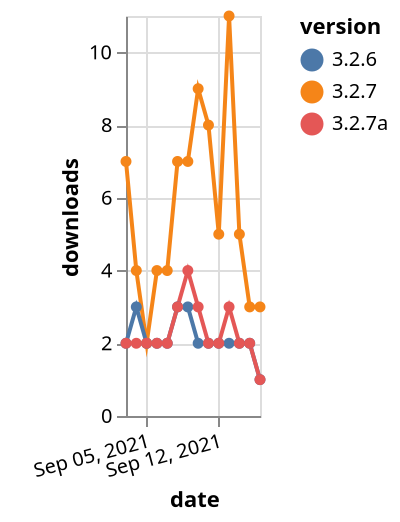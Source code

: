 {"$schema": "https://vega.github.io/schema/vega-lite/v5.json", "description": "A simple bar chart with embedded data.", "data": {"values": [{"date": "2021-09-03", "total": 2795, "delta": 7, "version": "3.2.7"}, {"date": "2021-09-04", "total": 2799, "delta": 4, "version": "3.2.7"}, {"date": "2021-09-05", "total": 2801, "delta": 2, "version": "3.2.7"}, {"date": "2021-09-06", "total": 2805, "delta": 4, "version": "3.2.7"}, {"date": "2021-09-07", "total": 2809, "delta": 4, "version": "3.2.7"}, {"date": "2021-09-08", "total": 2816, "delta": 7, "version": "3.2.7"}, {"date": "2021-09-09", "total": 2823, "delta": 7, "version": "3.2.7"}, {"date": "2021-09-10", "total": 2832, "delta": 9, "version": "3.2.7"}, {"date": "2021-09-11", "total": 2840, "delta": 8, "version": "3.2.7"}, {"date": "2021-09-12", "total": 2845, "delta": 5, "version": "3.2.7"}, {"date": "2021-09-13", "total": 2856, "delta": 11, "version": "3.2.7"}, {"date": "2021-09-14", "total": 2861, "delta": 5, "version": "3.2.7"}, {"date": "2021-09-15", "total": 2864, "delta": 3, "version": "3.2.7"}, {"date": "2021-09-16", "total": 2867, "delta": 3, "version": "3.2.7"}, {"date": "2021-09-03", "total": 4247, "delta": 2, "version": "3.2.6"}, {"date": "2021-09-04", "total": 4250, "delta": 3, "version": "3.2.6"}, {"date": "2021-09-05", "total": 4252, "delta": 2, "version": "3.2.6"}, {"date": "2021-09-06", "total": 4254, "delta": 2, "version": "3.2.6"}, {"date": "2021-09-07", "total": 4256, "delta": 2, "version": "3.2.6"}, {"date": "2021-09-08", "total": 4259, "delta": 3, "version": "3.2.6"}, {"date": "2021-09-09", "total": 4262, "delta": 3, "version": "3.2.6"}, {"date": "2021-09-10", "total": 4264, "delta": 2, "version": "3.2.6"}, {"date": "2021-09-11", "total": 4266, "delta": 2, "version": "3.2.6"}, {"date": "2021-09-12", "total": 4268, "delta": 2, "version": "3.2.6"}, {"date": "2021-09-13", "total": 4270, "delta": 2, "version": "3.2.6"}, {"date": "2021-09-14", "total": 4272, "delta": 2, "version": "3.2.6"}, {"date": "2021-09-15", "total": 4274, "delta": 2, "version": "3.2.6"}, {"date": "2021-09-16", "total": 4275, "delta": 1, "version": "3.2.6"}, {"date": "2021-09-03", "total": 1736, "delta": 2, "version": "3.2.7a"}, {"date": "2021-09-04", "total": 1738, "delta": 2, "version": "3.2.7a"}, {"date": "2021-09-05", "total": 1740, "delta": 2, "version": "3.2.7a"}, {"date": "2021-09-06", "total": 1742, "delta": 2, "version": "3.2.7a"}, {"date": "2021-09-07", "total": 1744, "delta": 2, "version": "3.2.7a"}, {"date": "2021-09-08", "total": 1747, "delta": 3, "version": "3.2.7a"}, {"date": "2021-09-09", "total": 1751, "delta": 4, "version": "3.2.7a"}, {"date": "2021-09-10", "total": 1754, "delta": 3, "version": "3.2.7a"}, {"date": "2021-09-11", "total": 1756, "delta": 2, "version": "3.2.7a"}, {"date": "2021-09-12", "total": 1758, "delta": 2, "version": "3.2.7a"}, {"date": "2021-09-13", "total": 1761, "delta": 3, "version": "3.2.7a"}, {"date": "2021-09-14", "total": 1763, "delta": 2, "version": "3.2.7a"}, {"date": "2021-09-15", "total": 1765, "delta": 2, "version": "3.2.7a"}, {"date": "2021-09-16", "total": 1766, "delta": 1, "version": "3.2.7a"}]}, "width": "container", "mark": {"type": "line", "point": {"filled": true}}, "encoding": {"x": {"field": "date", "type": "temporal", "timeUnit": "yearmonthdate", "title": "date", "axis": {"labelAngle": -15}}, "y": {"field": "delta", "type": "quantitative", "title": "downloads"}, "color": {"field": "version", "type": "nominal"}, "tooltip": {"field": "delta"}}}